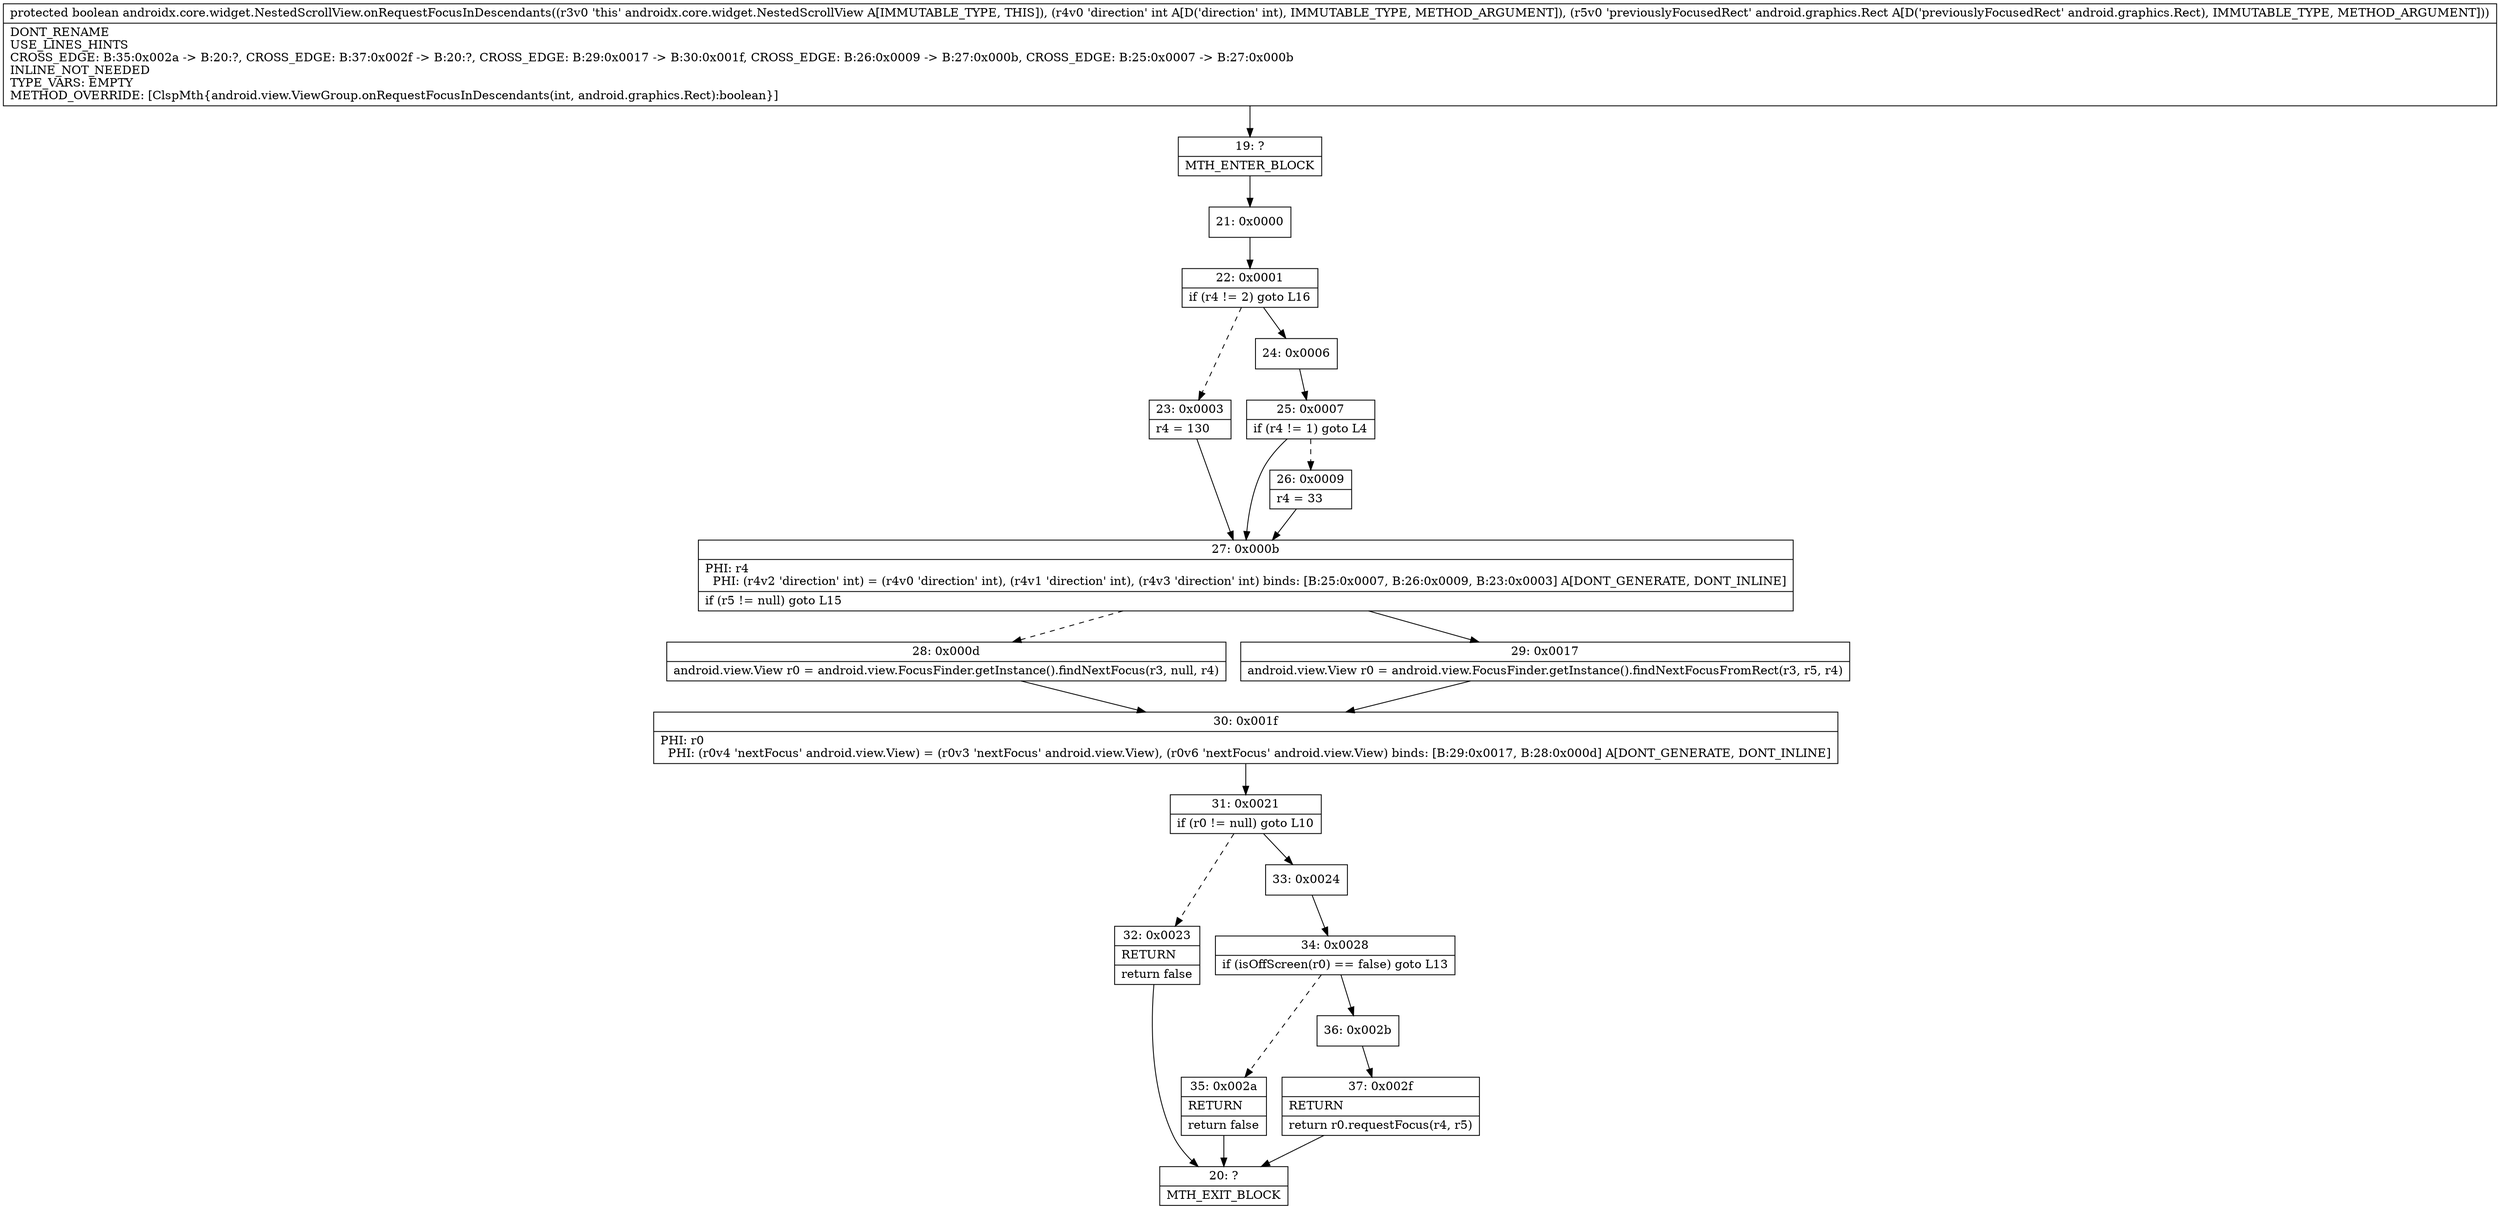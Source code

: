 digraph "CFG forandroidx.core.widget.NestedScrollView.onRequestFocusInDescendants(ILandroid\/graphics\/Rect;)Z" {
Node_19 [shape=record,label="{19\:\ ?|MTH_ENTER_BLOCK\l}"];
Node_21 [shape=record,label="{21\:\ 0x0000}"];
Node_22 [shape=record,label="{22\:\ 0x0001|if (r4 != 2) goto L16\l}"];
Node_23 [shape=record,label="{23\:\ 0x0003|r4 = 130\l}"];
Node_27 [shape=record,label="{27\:\ 0x000b|PHI: r4 \l  PHI: (r4v2 'direction' int) = (r4v0 'direction' int), (r4v1 'direction' int), (r4v3 'direction' int) binds: [B:25:0x0007, B:26:0x0009, B:23:0x0003] A[DONT_GENERATE, DONT_INLINE]\l|if (r5 != null) goto L15\l}"];
Node_28 [shape=record,label="{28\:\ 0x000d|android.view.View r0 = android.view.FocusFinder.getInstance().findNextFocus(r3, null, r4)\l}"];
Node_30 [shape=record,label="{30\:\ 0x001f|PHI: r0 \l  PHI: (r0v4 'nextFocus' android.view.View) = (r0v3 'nextFocus' android.view.View), (r0v6 'nextFocus' android.view.View) binds: [B:29:0x0017, B:28:0x000d] A[DONT_GENERATE, DONT_INLINE]\l}"];
Node_31 [shape=record,label="{31\:\ 0x0021|if (r0 != null) goto L10\l}"];
Node_32 [shape=record,label="{32\:\ 0x0023|RETURN\l|return false\l}"];
Node_20 [shape=record,label="{20\:\ ?|MTH_EXIT_BLOCK\l}"];
Node_33 [shape=record,label="{33\:\ 0x0024}"];
Node_34 [shape=record,label="{34\:\ 0x0028|if (isOffScreen(r0) == false) goto L13\l}"];
Node_35 [shape=record,label="{35\:\ 0x002a|RETURN\l|return false\l}"];
Node_36 [shape=record,label="{36\:\ 0x002b}"];
Node_37 [shape=record,label="{37\:\ 0x002f|RETURN\l|return r0.requestFocus(r4, r5)\l}"];
Node_29 [shape=record,label="{29\:\ 0x0017|android.view.View r0 = android.view.FocusFinder.getInstance().findNextFocusFromRect(r3, r5, r4)\l}"];
Node_24 [shape=record,label="{24\:\ 0x0006}"];
Node_25 [shape=record,label="{25\:\ 0x0007|if (r4 != 1) goto L4\l}"];
Node_26 [shape=record,label="{26\:\ 0x0009|r4 = 33\l}"];
MethodNode[shape=record,label="{protected boolean androidx.core.widget.NestedScrollView.onRequestFocusInDescendants((r3v0 'this' androidx.core.widget.NestedScrollView A[IMMUTABLE_TYPE, THIS]), (r4v0 'direction' int A[D('direction' int), IMMUTABLE_TYPE, METHOD_ARGUMENT]), (r5v0 'previouslyFocusedRect' android.graphics.Rect A[D('previouslyFocusedRect' android.graphics.Rect), IMMUTABLE_TYPE, METHOD_ARGUMENT]))  | DONT_RENAME\lUSE_LINES_HINTS\lCROSS_EDGE: B:35:0x002a \-\> B:20:?, CROSS_EDGE: B:37:0x002f \-\> B:20:?, CROSS_EDGE: B:29:0x0017 \-\> B:30:0x001f, CROSS_EDGE: B:26:0x0009 \-\> B:27:0x000b, CROSS_EDGE: B:25:0x0007 \-\> B:27:0x000b\lINLINE_NOT_NEEDED\lTYPE_VARS: EMPTY\lMETHOD_OVERRIDE: [ClspMth\{android.view.ViewGroup.onRequestFocusInDescendants(int, android.graphics.Rect):boolean\}]\l}"];
MethodNode -> Node_19;Node_19 -> Node_21;
Node_21 -> Node_22;
Node_22 -> Node_23[style=dashed];
Node_22 -> Node_24;
Node_23 -> Node_27;
Node_27 -> Node_28[style=dashed];
Node_27 -> Node_29;
Node_28 -> Node_30;
Node_30 -> Node_31;
Node_31 -> Node_32[style=dashed];
Node_31 -> Node_33;
Node_32 -> Node_20;
Node_33 -> Node_34;
Node_34 -> Node_35[style=dashed];
Node_34 -> Node_36;
Node_35 -> Node_20;
Node_36 -> Node_37;
Node_37 -> Node_20;
Node_29 -> Node_30;
Node_24 -> Node_25;
Node_25 -> Node_26[style=dashed];
Node_25 -> Node_27;
Node_26 -> Node_27;
}

